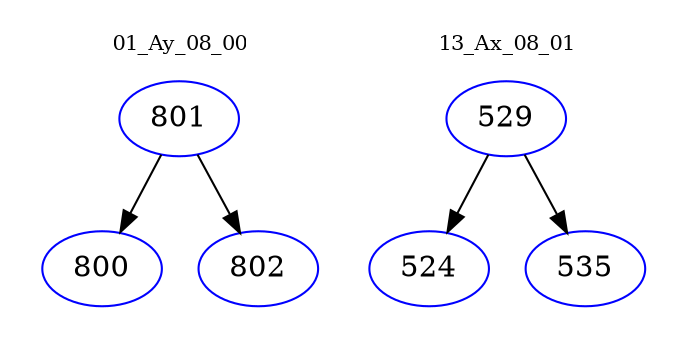digraph{
subgraph cluster_0 {
color = white
label = "01_Ay_08_00";
fontsize=10;
T0_801 [label="801", color="blue"]
T0_801 -> T0_800 [color="black"]
T0_800 [label="800", color="blue"]
T0_801 -> T0_802 [color="black"]
T0_802 [label="802", color="blue"]
}
subgraph cluster_1 {
color = white
label = "13_Ax_08_01";
fontsize=10;
T1_529 [label="529", color="blue"]
T1_529 -> T1_524 [color="black"]
T1_524 [label="524", color="blue"]
T1_529 -> T1_535 [color="black"]
T1_535 [label="535", color="blue"]
}
}
